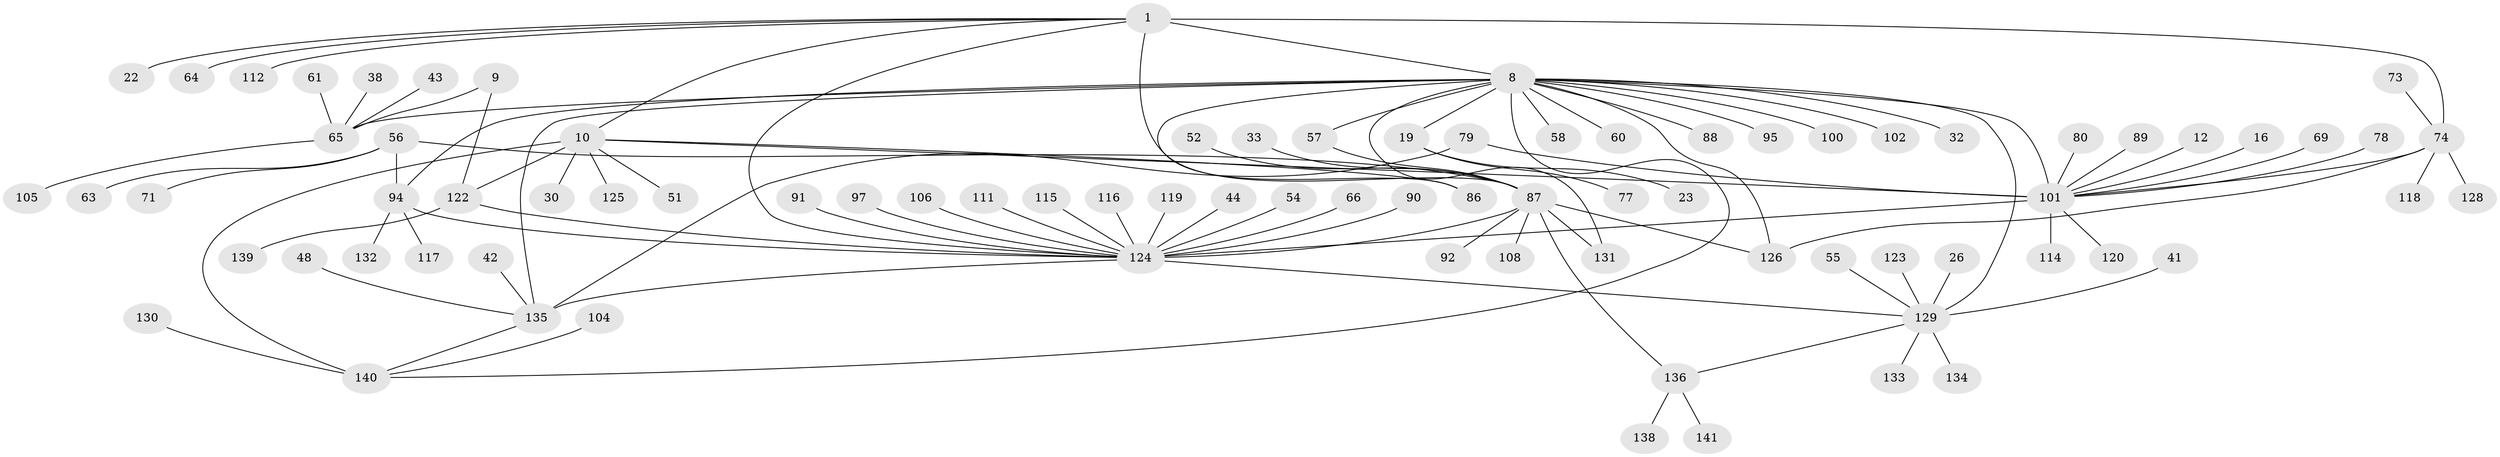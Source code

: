 // original degree distribution, {11: 0.0070921985815602835, 8: 0.014184397163120567, 14: 0.0070921985815602835, 7: 0.02127659574468085, 15: 0.0070921985815602835, 2: 0.15602836879432624, 9: 0.0070921985815602835, 16: 0.0070921985815602835, 10: 0.014184397163120567, 1: 0.5319148936170213, 6: 0.02127659574468085, 4: 0.07092198581560284, 3: 0.10638297872340426, 5: 0.028368794326241134}
// Generated by graph-tools (version 1.1) at 2025/50/03/04/25 21:50:20]
// undirected, 84 vertices, 102 edges
graph export_dot {
graph [start="1"]
  node [color=gray90,style=filled];
  1;
  8 [super="+3"];
  9;
  10;
  12;
  16;
  19 [super="+17"];
  22;
  23;
  26;
  30;
  32;
  33;
  38;
  41;
  42;
  43;
  44;
  48;
  51;
  52;
  54;
  55;
  56 [super="+20"];
  57;
  58;
  60;
  61;
  63;
  64;
  65 [super="+4"];
  66;
  69;
  71;
  73;
  74 [super="+46"];
  77;
  78;
  79;
  80;
  86;
  87 [super="+11+84"];
  88;
  89;
  90 [super="+76"];
  91 [super="+34"];
  92;
  94 [super="+59"];
  95;
  97;
  100;
  101 [super="+49+99+47+5+31"];
  102;
  104;
  105;
  106 [super="+40"];
  108;
  111;
  112;
  114;
  115;
  116;
  117;
  118 [super="+81"];
  119;
  120;
  122 [super="+62"];
  123 [super="+75"];
  124 [super="+28+85+45+53+121+113"];
  125;
  126 [super="+98"];
  128;
  129 [super="+7+107"];
  130;
  131 [super="+103+109+110"];
  132;
  133;
  134;
  135 [super="+18+67+127"];
  136 [super="+70"];
  138;
  139;
  140 [super="+82+93+137+96"];
  141;
  1 -- 8 [weight=2];
  1 -- 10;
  1 -- 22;
  1 -- 64;
  1 -- 74 [weight=2];
  1 -- 87 [weight=2];
  1 -- 112;
  1 -- 124;
  8 -- 32;
  8 -- 57;
  8 -- 58;
  8 -- 65 [weight=2];
  8 -- 86;
  8 -- 88;
  8 -- 102;
  8 -- 100;
  8 -- 19 [weight=2];
  8 -- 60;
  8 -- 95;
  8 -- 129 [weight=2];
  8 -- 135 [weight=3];
  8 -- 94;
  8 -- 101 [weight=3];
  8 -- 140;
  8 -- 126;
  8 -- 131;
  9 -- 122;
  9 -- 65;
  10 -- 30;
  10 -- 51;
  10 -- 86;
  10 -- 122 [weight=2];
  10 -- 125;
  10 -- 140 [weight=2];
  10 -- 101;
  12 -- 101;
  16 -- 101;
  19 -- 23;
  19 -- 77;
  26 -- 129;
  33 -- 87;
  38 -- 65;
  41 -- 129;
  42 -- 135;
  43 -- 65;
  44 -- 124;
  48 -- 135;
  52 -- 87;
  54 -- 124;
  55 -- 129;
  56 -- 63;
  56 -- 71;
  56 -- 94 [weight=2];
  56 -- 87;
  57 -- 87;
  61 -- 65;
  65 -- 105;
  66 -- 124;
  69 -- 101;
  73 -- 74;
  74 -- 128;
  74 -- 101;
  74 -- 118;
  74 -- 126;
  78 -- 101;
  79 -- 135 [weight=2];
  79 -- 101;
  80 -- 101;
  87 -- 136;
  87 -- 108;
  87 -- 92;
  87 -- 124 [weight=2];
  87 -- 126;
  87 -- 131;
  89 -- 101;
  90 -- 124;
  91 -- 124;
  94 -- 117;
  94 -- 132;
  94 -- 124;
  97 -- 124;
  101 -- 114;
  101 -- 120;
  101 -- 124 [weight=5];
  104 -- 140;
  106 -- 124 [weight=2];
  111 -- 124;
  115 -- 124;
  116 -- 124;
  119 -- 124;
  122 -- 124;
  122 -- 139;
  123 -- 129;
  124 -- 135 [weight=3];
  124 -- 129;
  129 -- 134;
  129 -- 133;
  129 -- 136;
  130 -- 140;
  135 -- 140;
  136 -- 138;
  136 -- 141;
}

